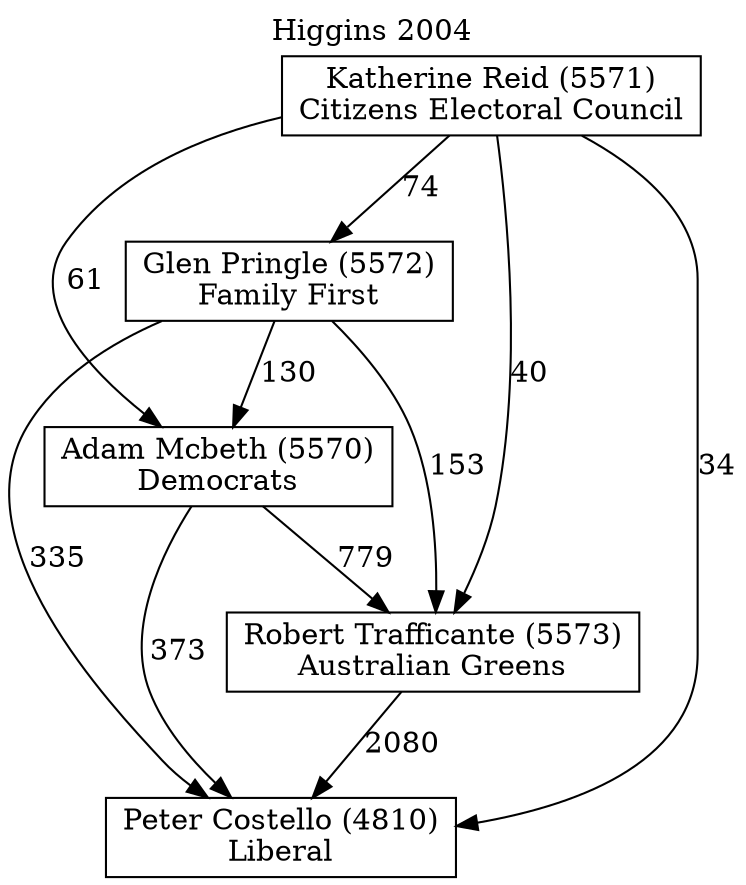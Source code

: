 // House preference flow
digraph "Peter Costello (4810)_Higgins_2004" {
	graph [label="Higgins 2004" labelloc=t mclimit=10]
	node [shape=box]
	"Peter Costello (4810)" [label="Peter Costello (4810)
Liberal"]
	"Robert Trafficante (5573)" [label="Robert Trafficante (5573)
Australian Greens"]
	"Adam Mcbeth (5570)" [label="Adam Mcbeth (5570)
Democrats"]
	"Glen Pringle (5572)" [label="Glen Pringle (5572)
Family First"]
	"Katherine Reid (5571)" [label="Katherine Reid (5571)
Citizens Electoral Council"]
	"Robert Trafficante (5573)" -> "Peter Costello (4810)" [label=2080]
	"Adam Mcbeth (5570)" -> "Robert Trafficante (5573)" [label=779]
	"Glen Pringle (5572)" -> "Adam Mcbeth (5570)" [label=130]
	"Katherine Reid (5571)" -> "Glen Pringle (5572)" [label=74]
	"Adam Mcbeth (5570)" -> "Peter Costello (4810)" [label=373]
	"Glen Pringle (5572)" -> "Peter Costello (4810)" [label=335]
	"Katherine Reid (5571)" -> "Peter Costello (4810)" [label=34]
	"Katherine Reid (5571)" -> "Adam Mcbeth (5570)" [label=61]
	"Glen Pringle (5572)" -> "Robert Trafficante (5573)" [label=153]
	"Katherine Reid (5571)" -> "Robert Trafficante (5573)" [label=40]
}
